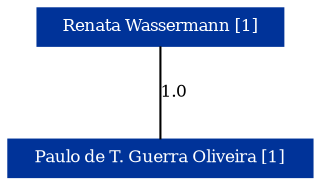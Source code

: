 strict graph grafo2 {
	graph [bb="0,0,146,82", id=grafo2, overlap=False];
	node [label="\N", fontsize=8, shape=rectangle, style=filled];
	0 [label="Renata Wassermann [1]", URL="http://lattes.cnpq.br/8548608291351316", color="#003399", fontcolor="#FFFFFF", height="0.25", pos="73,73", width="1.6389"];
	1 [label="Paulo de T. Guerra Oliveira [1]", URL="http://lattes.cnpq.br/5228033768526863", color="#003399", fontcolor="#FFFFFF", height="0.25", pos="73,9", width="2.0278"];
	0 -- 1 [fontsize=8, label="1.0", lp="80,41", pos="73,63.83 73,51.664 73,30.31 73,18.153"];
}
